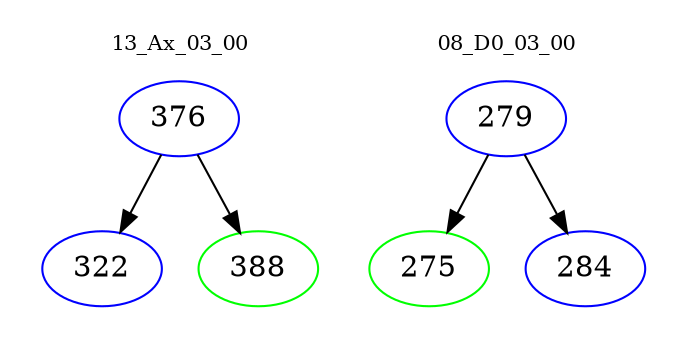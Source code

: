 digraph{
subgraph cluster_0 {
color = white
label = "13_Ax_03_00";
fontsize=10;
T0_376 [label="376", color="blue"]
T0_376 -> T0_322 [color="black"]
T0_322 [label="322", color="blue"]
T0_376 -> T0_388 [color="black"]
T0_388 [label="388", color="green"]
}
subgraph cluster_1 {
color = white
label = "08_D0_03_00";
fontsize=10;
T1_279 [label="279", color="blue"]
T1_279 -> T1_275 [color="black"]
T1_275 [label="275", color="green"]
T1_279 -> T1_284 [color="black"]
T1_284 [label="284", color="blue"]
}
}
